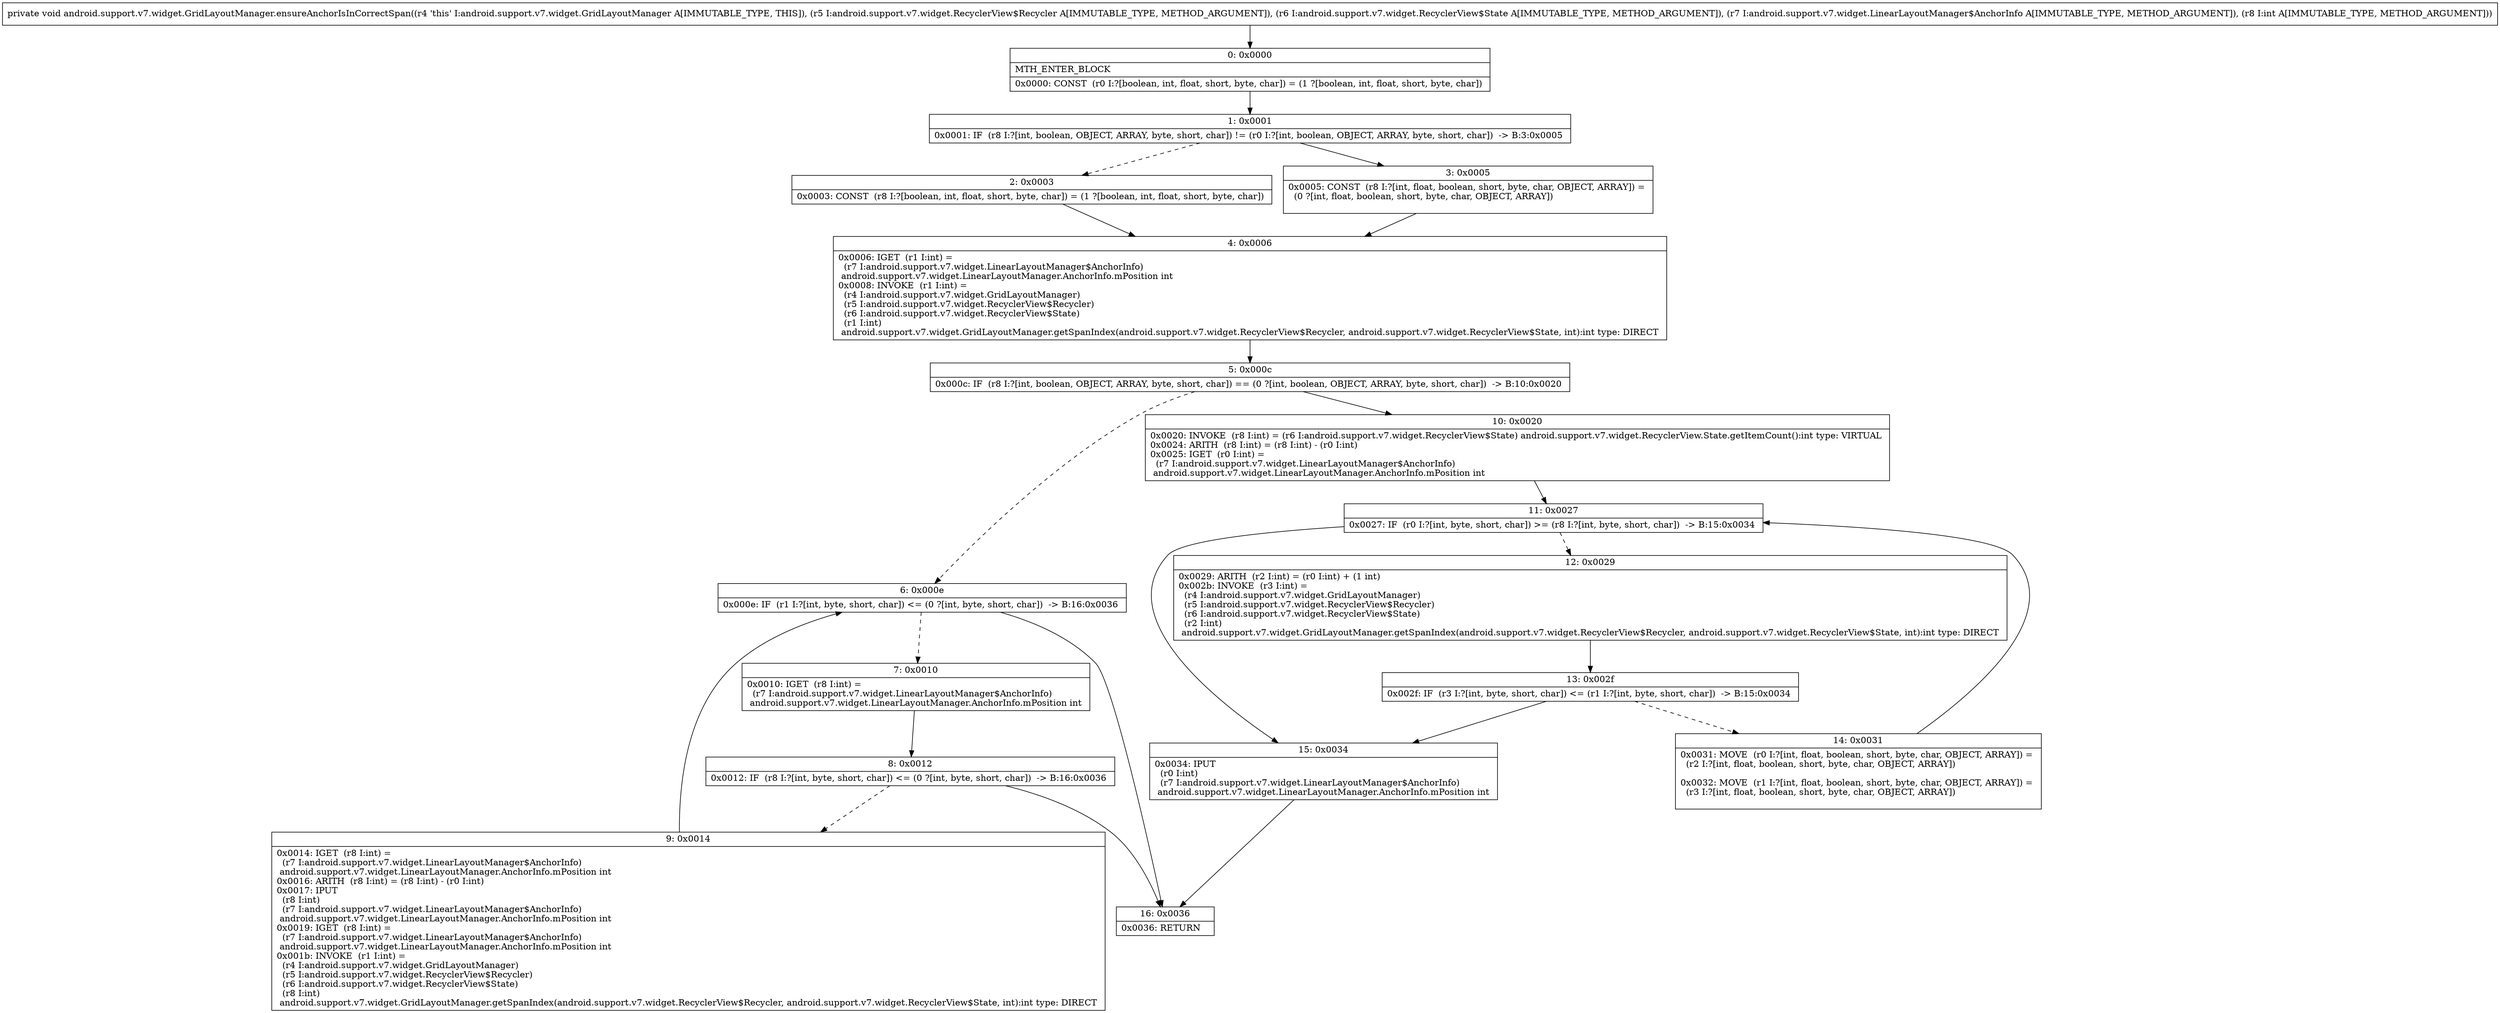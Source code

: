 digraph "CFG forandroid.support.v7.widget.GridLayoutManager.ensureAnchorIsInCorrectSpan(Landroid\/support\/v7\/widget\/RecyclerView$Recycler;Landroid\/support\/v7\/widget\/RecyclerView$State;Landroid\/support\/v7\/widget\/LinearLayoutManager$AnchorInfo;I)V" {
Node_0 [shape=record,label="{0\:\ 0x0000|MTH_ENTER_BLOCK\l|0x0000: CONST  (r0 I:?[boolean, int, float, short, byte, char]) = (1 ?[boolean, int, float, short, byte, char]) \l}"];
Node_1 [shape=record,label="{1\:\ 0x0001|0x0001: IF  (r8 I:?[int, boolean, OBJECT, ARRAY, byte, short, char]) != (r0 I:?[int, boolean, OBJECT, ARRAY, byte, short, char])  \-\> B:3:0x0005 \l}"];
Node_2 [shape=record,label="{2\:\ 0x0003|0x0003: CONST  (r8 I:?[boolean, int, float, short, byte, char]) = (1 ?[boolean, int, float, short, byte, char]) \l}"];
Node_3 [shape=record,label="{3\:\ 0x0005|0x0005: CONST  (r8 I:?[int, float, boolean, short, byte, char, OBJECT, ARRAY]) = \l  (0 ?[int, float, boolean, short, byte, char, OBJECT, ARRAY])\l \l}"];
Node_4 [shape=record,label="{4\:\ 0x0006|0x0006: IGET  (r1 I:int) = \l  (r7 I:android.support.v7.widget.LinearLayoutManager$AnchorInfo)\l android.support.v7.widget.LinearLayoutManager.AnchorInfo.mPosition int \l0x0008: INVOKE  (r1 I:int) = \l  (r4 I:android.support.v7.widget.GridLayoutManager)\l  (r5 I:android.support.v7.widget.RecyclerView$Recycler)\l  (r6 I:android.support.v7.widget.RecyclerView$State)\l  (r1 I:int)\l android.support.v7.widget.GridLayoutManager.getSpanIndex(android.support.v7.widget.RecyclerView$Recycler, android.support.v7.widget.RecyclerView$State, int):int type: DIRECT \l}"];
Node_5 [shape=record,label="{5\:\ 0x000c|0x000c: IF  (r8 I:?[int, boolean, OBJECT, ARRAY, byte, short, char]) == (0 ?[int, boolean, OBJECT, ARRAY, byte, short, char])  \-\> B:10:0x0020 \l}"];
Node_6 [shape=record,label="{6\:\ 0x000e|0x000e: IF  (r1 I:?[int, byte, short, char]) \<= (0 ?[int, byte, short, char])  \-\> B:16:0x0036 \l}"];
Node_7 [shape=record,label="{7\:\ 0x0010|0x0010: IGET  (r8 I:int) = \l  (r7 I:android.support.v7.widget.LinearLayoutManager$AnchorInfo)\l android.support.v7.widget.LinearLayoutManager.AnchorInfo.mPosition int \l}"];
Node_8 [shape=record,label="{8\:\ 0x0012|0x0012: IF  (r8 I:?[int, byte, short, char]) \<= (0 ?[int, byte, short, char])  \-\> B:16:0x0036 \l}"];
Node_9 [shape=record,label="{9\:\ 0x0014|0x0014: IGET  (r8 I:int) = \l  (r7 I:android.support.v7.widget.LinearLayoutManager$AnchorInfo)\l android.support.v7.widget.LinearLayoutManager.AnchorInfo.mPosition int \l0x0016: ARITH  (r8 I:int) = (r8 I:int) \- (r0 I:int) \l0x0017: IPUT  \l  (r8 I:int)\l  (r7 I:android.support.v7.widget.LinearLayoutManager$AnchorInfo)\l android.support.v7.widget.LinearLayoutManager.AnchorInfo.mPosition int \l0x0019: IGET  (r8 I:int) = \l  (r7 I:android.support.v7.widget.LinearLayoutManager$AnchorInfo)\l android.support.v7.widget.LinearLayoutManager.AnchorInfo.mPosition int \l0x001b: INVOKE  (r1 I:int) = \l  (r4 I:android.support.v7.widget.GridLayoutManager)\l  (r5 I:android.support.v7.widget.RecyclerView$Recycler)\l  (r6 I:android.support.v7.widget.RecyclerView$State)\l  (r8 I:int)\l android.support.v7.widget.GridLayoutManager.getSpanIndex(android.support.v7.widget.RecyclerView$Recycler, android.support.v7.widget.RecyclerView$State, int):int type: DIRECT \l}"];
Node_10 [shape=record,label="{10\:\ 0x0020|0x0020: INVOKE  (r8 I:int) = (r6 I:android.support.v7.widget.RecyclerView$State) android.support.v7.widget.RecyclerView.State.getItemCount():int type: VIRTUAL \l0x0024: ARITH  (r8 I:int) = (r8 I:int) \- (r0 I:int) \l0x0025: IGET  (r0 I:int) = \l  (r7 I:android.support.v7.widget.LinearLayoutManager$AnchorInfo)\l android.support.v7.widget.LinearLayoutManager.AnchorInfo.mPosition int \l}"];
Node_11 [shape=record,label="{11\:\ 0x0027|0x0027: IF  (r0 I:?[int, byte, short, char]) \>= (r8 I:?[int, byte, short, char])  \-\> B:15:0x0034 \l}"];
Node_12 [shape=record,label="{12\:\ 0x0029|0x0029: ARITH  (r2 I:int) = (r0 I:int) + (1 int) \l0x002b: INVOKE  (r3 I:int) = \l  (r4 I:android.support.v7.widget.GridLayoutManager)\l  (r5 I:android.support.v7.widget.RecyclerView$Recycler)\l  (r6 I:android.support.v7.widget.RecyclerView$State)\l  (r2 I:int)\l android.support.v7.widget.GridLayoutManager.getSpanIndex(android.support.v7.widget.RecyclerView$Recycler, android.support.v7.widget.RecyclerView$State, int):int type: DIRECT \l}"];
Node_13 [shape=record,label="{13\:\ 0x002f|0x002f: IF  (r3 I:?[int, byte, short, char]) \<= (r1 I:?[int, byte, short, char])  \-\> B:15:0x0034 \l}"];
Node_14 [shape=record,label="{14\:\ 0x0031|0x0031: MOVE  (r0 I:?[int, float, boolean, short, byte, char, OBJECT, ARRAY]) = \l  (r2 I:?[int, float, boolean, short, byte, char, OBJECT, ARRAY])\l \l0x0032: MOVE  (r1 I:?[int, float, boolean, short, byte, char, OBJECT, ARRAY]) = \l  (r3 I:?[int, float, boolean, short, byte, char, OBJECT, ARRAY])\l \l}"];
Node_15 [shape=record,label="{15\:\ 0x0034|0x0034: IPUT  \l  (r0 I:int)\l  (r7 I:android.support.v7.widget.LinearLayoutManager$AnchorInfo)\l android.support.v7.widget.LinearLayoutManager.AnchorInfo.mPosition int \l}"];
Node_16 [shape=record,label="{16\:\ 0x0036|0x0036: RETURN   \l}"];
MethodNode[shape=record,label="{private void android.support.v7.widget.GridLayoutManager.ensureAnchorIsInCorrectSpan((r4 'this' I:android.support.v7.widget.GridLayoutManager A[IMMUTABLE_TYPE, THIS]), (r5 I:android.support.v7.widget.RecyclerView$Recycler A[IMMUTABLE_TYPE, METHOD_ARGUMENT]), (r6 I:android.support.v7.widget.RecyclerView$State A[IMMUTABLE_TYPE, METHOD_ARGUMENT]), (r7 I:android.support.v7.widget.LinearLayoutManager$AnchorInfo A[IMMUTABLE_TYPE, METHOD_ARGUMENT]), (r8 I:int A[IMMUTABLE_TYPE, METHOD_ARGUMENT])) }"];
MethodNode -> Node_0;
Node_0 -> Node_1;
Node_1 -> Node_2[style=dashed];
Node_1 -> Node_3;
Node_2 -> Node_4;
Node_3 -> Node_4;
Node_4 -> Node_5;
Node_5 -> Node_6[style=dashed];
Node_5 -> Node_10;
Node_6 -> Node_7[style=dashed];
Node_6 -> Node_16;
Node_7 -> Node_8;
Node_8 -> Node_9[style=dashed];
Node_8 -> Node_16;
Node_9 -> Node_6;
Node_10 -> Node_11;
Node_11 -> Node_12[style=dashed];
Node_11 -> Node_15;
Node_12 -> Node_13;
Node_13 -> Node_14[style=dashed];
Node_13 -> Node_15;
Node_14 -> Node_11;
Node_15 -> Node_16;
}

